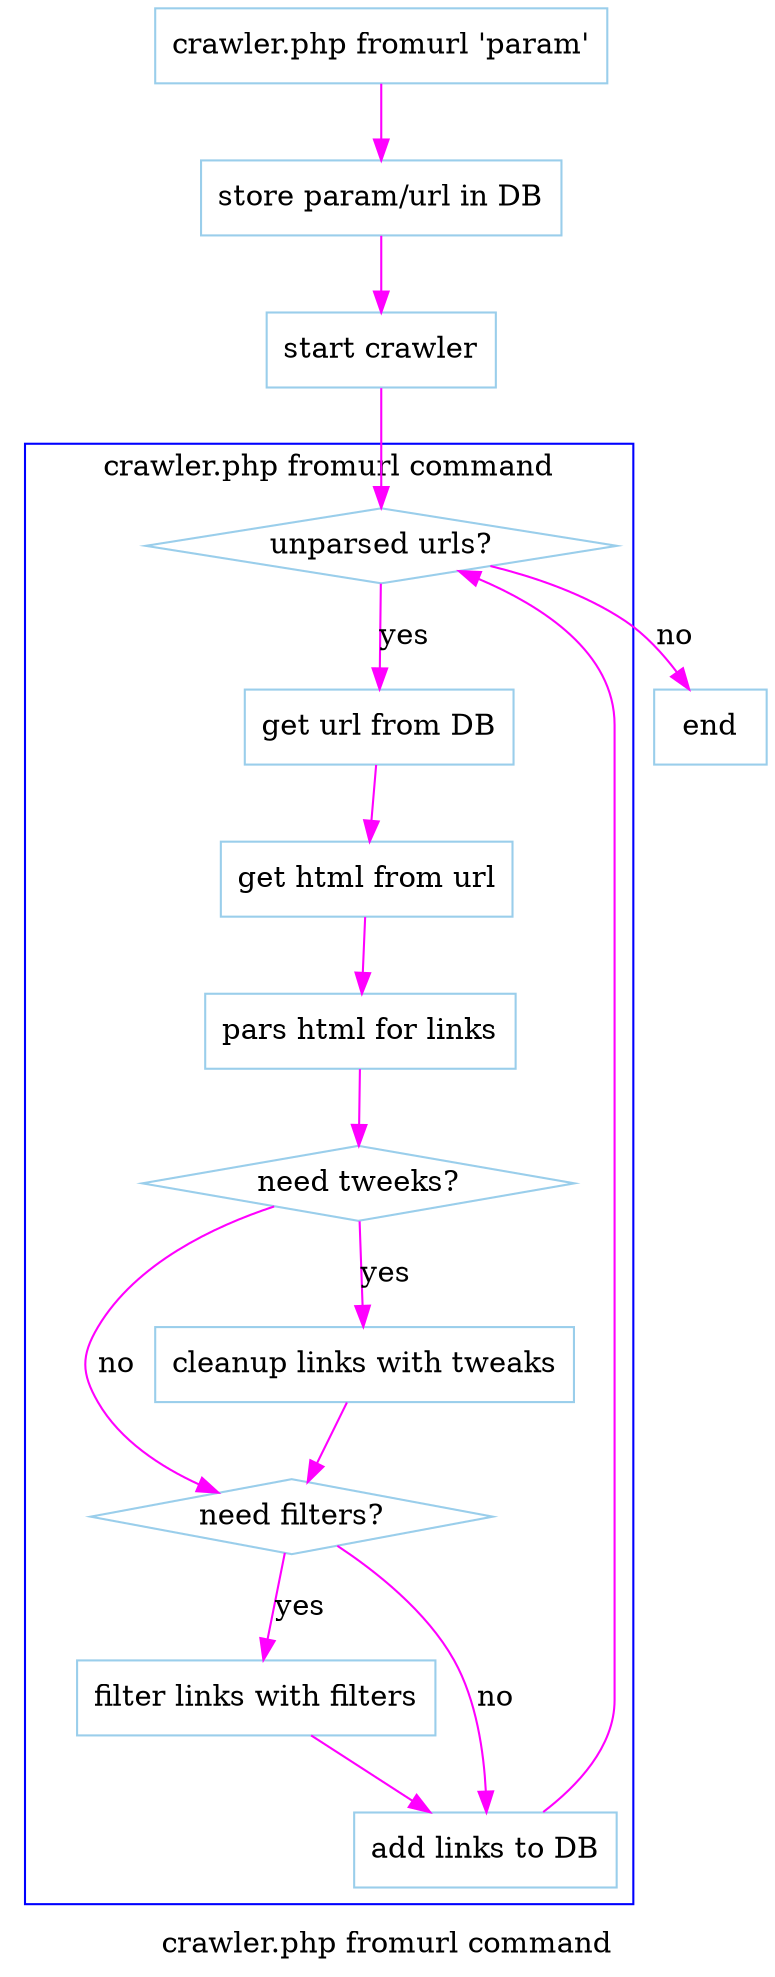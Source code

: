 digraph G{
lableloc = "t"
label="crawler.php fromurl command"
center = true
node [shape=box color="#9ACEEB"]
edge [color="#FF00FF"]
fromurl [label = "crawler.php fromurl 'param'"]
store [label = "store param/url in DB"]
crawler [label="start crawler"]
unparsedurls [label="unparsed urls?" shape="diamond"]
geturltoworkon [label = "get url from DB"]
gethtml [label = "get html from url"]
parseforlinks [label ="pars html for links"]
hastweaks [label ="need tweeks?" shape="diamond"]
hasfilters [label = "need filters?" shape ="diamond"]
tweaks [label="cleanup links with tweaks"]
filters [label="filter links with filters"]
add [label ="add links to DB"]
end [label ="end"]
fromurl -> store
store -> crawler
crawler -> unparsedurls

subgraph cluster0 {
	color= blue;
unparsedurls ->geturltoworkon [label ="yes"]
geturltoworkon -> gethtml
gethtml->parseforlinks
parseforlinks ->hastweaks 
hastweaks -> hasfilters [label="no"]
hastweaks ->tweaks [label="yes"]
hasfilters ->add [label="no"]
hasfilters -> filters [label = "yes"]
tweaks ->hasfilters
filters ->add
add->unparsedurls
}

unparsedurls ->end [label="no"]
}
